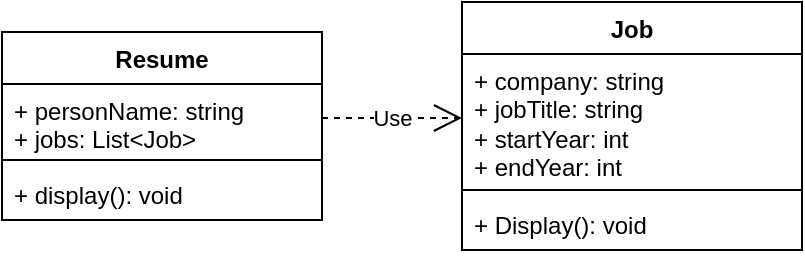 <mxfile version="24.2.5" type="device">
  <diagram name="Page-1" id="aMFBT_sUAZKRZlxhgWFY">
    <mxGraphModel dx="1050" dy="780" grid="1" gridSize="10" guides="1" tooltips="1" connect="1" arrows="1" fold="1" page="1" pageScale="1" pageWidth="850" pageHeight="1100" background="none" math="0" shadow="0">
      <root>
        <mxCell id="0" />
        <mxCell id="1" parent="0" />
        <mxCell id="Wqe4_47xoxVWQZ6ozPqK-1" value="Job" style="swimlane;fontStyle=1;align=center;verticalAlign=top;childLayout=stackLayout;horizontal=1;startSize=26;horizontalStack=0;resizeParent=1;resizeParentMax=0;resizeLast=0;collapsible=1;marginBottom=0;whiteSpace=wrap;html=1;" parent="1" vertex="1">
          <mxGeometry x="470" y="255" width="170" height="124" as="geometry">
            <mxRectangle x="160" y="200" width="60" height="30" as="alternateBounds" />
          </mxGeometry>
        </mxCell>
        <mxCell id="Wqe4_47xoxVWQZ6ozPqK-2" value="+ company: string&lt;div&gt;+ jobTitle: string&lt;/div&gt;&lt;div&gt;+ startYear: int&lt;/div&gt;&lt;div&gt;+ endYear: int&lt;/div&gt;" style="text;strokeColor=none;fillColor=none;align=left;verticalAlign=top;spacingLeft=4;spacingRight=4;overflow=hidden;rotatable=0;points=[[0,0.5],[1,0.5]];portConstraint=eastwest;whiteSpace=wrap;html=1;" parent="Wqe4_47xoxVWQZ6ozPqK-1" vertex="1">
          <mxGeometry y="26" width="170" height="64" as="geometry" />
        </mxCell>
        <mxCell id="Wqe4_47xoxVWQZ6ozPqK-3" value="" style="line;strokeWidth=1;fillColor=none;align=left;verticalAlign=middle;spacingTop=-1;spacingLeft=3;spacingRight=3;rotatable=0;labelPosition=right;points=[];portConstraint=eastwest;strokeColor=inherit;" parent="Wqe4_47xoxVWQZ6ozPqK-1" vertex="1">
          <mxGeometry y="90" width="170" height="8" as="geometry" />
        </mxCell>
        <mxCell id="Wqe4_47xoxVWQZ6ozPqK-4" value="+ Display(): void" style="text;strokeColor=none;fillColor=none;align=left;verticalAlign=top;spacingLeft=4;spacingRight=4;overflow=hidden;rotatable=0;points=[[0,0.5],[1,0.5]];portConstraint=eastwest;whiteSpace=wrap;html=1;" parent="Wqe4_47xoxVWQZ6ozPqK-1" vertex="1">
          <mxGeometry y="98" width="170" height="26" as="geometry" />
        </mxCell>
        <mxCell id="Wqe4_47xoxVWQZ6ozPqK-5" value="Resume" style="swimlane;fontStyle=1;align=center;verticalAlign=top;childLayout=stackLayout;horizontal=1;startSize=26;horizontalStack=0;resizeParent=1;resizeParentMax=0;resizeLast=0;collapsible=1;marginBottom=0;whiteSpace=wrap;html=1;" parent="1" vertex="1">
          <mxGeometry x="240" y="270" width="160" height="94" as="geometry">
            <mxRectangle x="160" y="270" width="90" height="30" as="alternateBounds" />
          </mxGeometry>
        </mxCell>
        <mxCell id="Wqe4_47xoxVWQZ6ozPqK-6" value="+ personName: string&lt;div&gt;+ jobs: List&amp;lt;Job&amp;gt;&lt;/div&gt;" style="text;strokeColor=none;fillColor=none;align=left;verticalAlign=top;spacingLeft=4;spacingRight=4;overflow=hidden;rotatable=0;points=[[0,0.5],[1,0.5]];portConstraint=eastwest;whiteSpace=wrap;html=1;" parent="Wqe4_47xoxVWQZ6ozPqK-5" vertex="1">
          <mxGeometry y="26" width="160" height="34" as="geometry" />
        </mxCell>
        <mxCell id="Wqe4_47xoxVWQZ6ozPqK-7" value="" style="line;strokeWidth=1;fillColor=none;align=left;verticalAlign=middle;spacingTop=-1;spacingLeft=3;spacingRight=3;rotatable=0;labelPosition=right;points=[];portConstraint=eastwest;strokeColor=inherit;" parent="Wqe4_47xoxVWQZ6ozPqK-5" vertex="1">
          <mxGeometry y="60" width="160" height="8" as="geometry" />
        </mxCell>
        <mxCell id="Wqe4_47xoxVWQZ6ozPqK-8" value="+ display(): void" style="text;strokeColor=none;fillColor=none;align=left;verticalAlign=top;spacingLeft=4;spacingRight=4;overflow=hidden;rotatable=0;points=[[0,0.5],[1,0.5]];portConstraint=eastwest;whiteSpace=wrap;html=1;" parent="Wqe4_47xoxVWQZ6ozPqK-5" vertex="1">
          <mxGeometry y="68" width="160" height="26" as="geometry" />
        </mxCell>
        <mxCell id="Wqe4_47xoxVWQZ6ozPqK-9" value="Use" style="endArrow=open;endSize=12;dashed=1;html=1;rounded=0;entryX=0;entryY=0.5;entryDx=0;entryDy=0;exitX=1;exitY=0.5;exitDx=0;exitDy=0;" parent="1" source="Wqe4_47xoxVWQZ6ozPqK-6" target="Wqe4_47xoxVWQZ6ozPqK-2" edge="1">
          <mxGeometry width="160" relative="1" as="geometry">
            <mxPoint x="380" y="310" as="sourcePoint" />
            <mxPoint x="540" y="342" as="targetPoint" />
          </mxGeometry>
        </mxCell>
      </root>
    </mxGraphModel>
  </diagram>
</mxfile>
